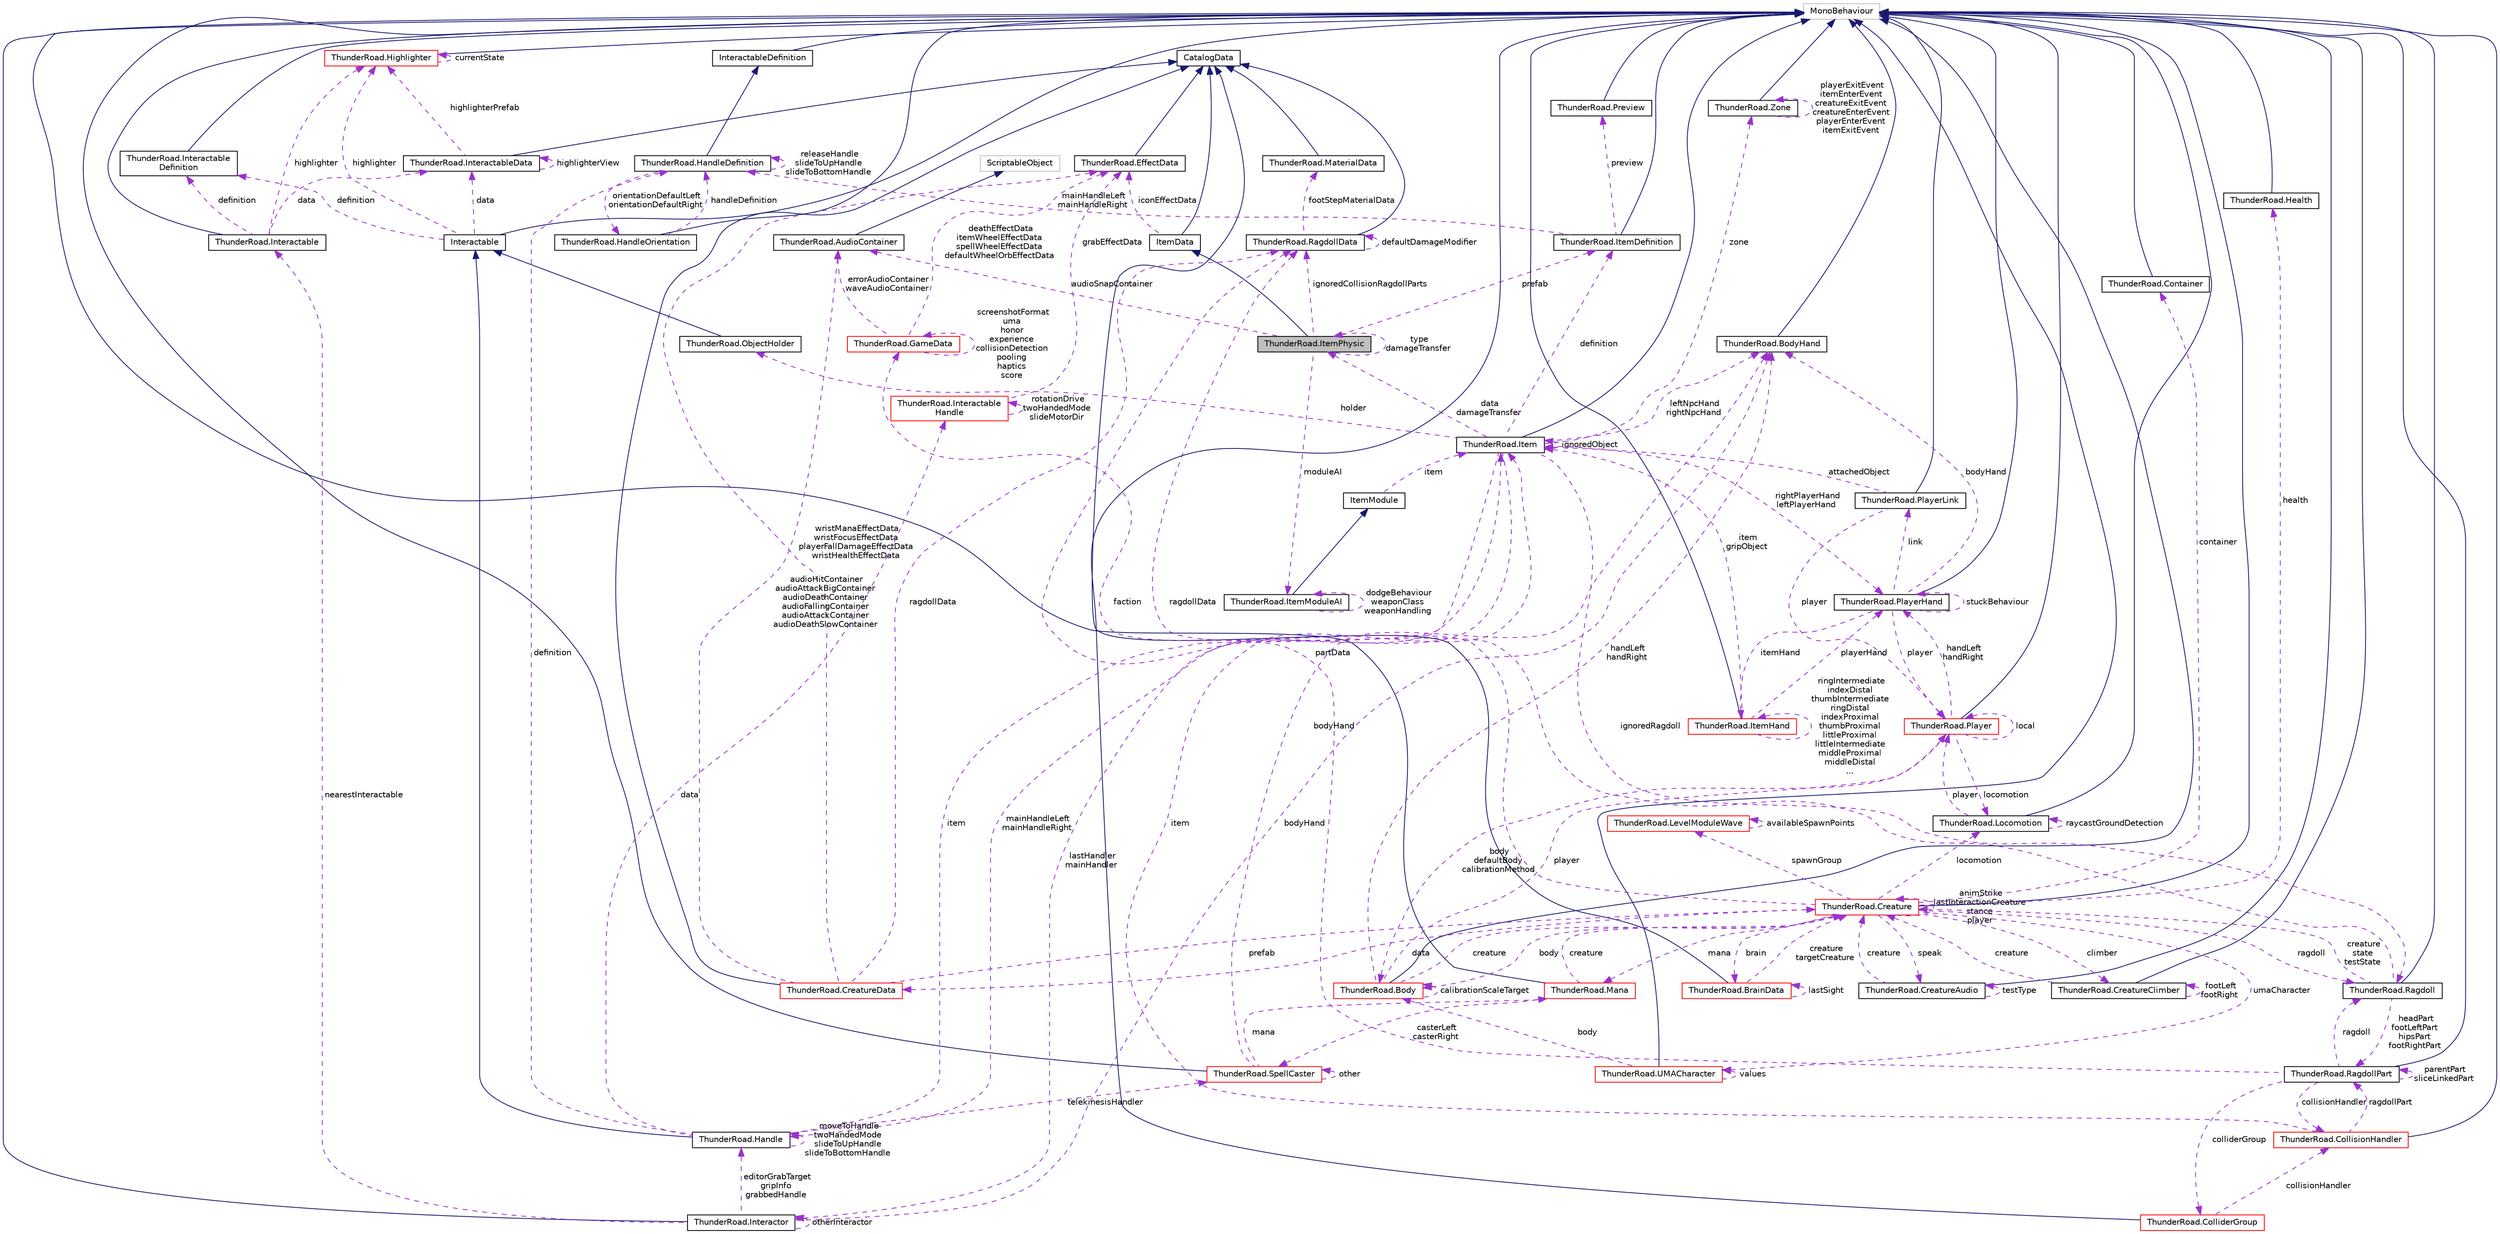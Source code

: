 digraph "ThunderRoad.ItemPhysic"
{
 // LATEX_PDF_SIZE
  edge [fontname="Helvetica",fontsize="10",labelfontname="Helvetica",labelfontsize="10"];
  node [fontname="Helvetica",fontsize="10",shape=record];
  Node1 [label="ThunderRoad.ItemPhysic",height=0.2,width=0.4,color="black", fillcolor="grey75", style="filled", fontcolor="black",tooltip="Class ItemPhysic. Implements the ThunderRoad.ItemData"];
  Node2 -> Node1 [dir="back",color="midnightblue",fontsize="10",style="solid",fontname="Helvetica"];
  Node2 [label="ItemData",height=0.2,width=0.4,color="black", fillcolor="white", style="filled",URL="$class_thunder_road_1_1_item_data.html",tooltip="Class ItemData. Implements the ThunderRoad.CatalogData"];
  Node3 -> Node2 [dir="back",color="midnightblue",fontsize="10",style="solid",fontname="Helvetica"];
  Node3 [label="CatalogData",height=0.2,width=0.4,color="black", fillcolor="white", style="filled",URL="$class_thunder_road_1_1_catalog_data.html",tooltip="Class CatalogData."];
  Node4 -> Node2 [dir="back",color="darkorchid3",fontsize="10",style="dashed",label=" iconEffectData" ,fontname="Helvetica"];
  Node4 [label="ThunderRoad.EffectData",height=0.2,width=0.4,color="black", fillcolor="white", style="filled",URL="$class_thunder_road_1_1_effect_data.html",tooltip="Class EffectData. Implements the ThunderRoad.CatalogData"];
  Node3 -> Node4 [dir="back",color="midnightblue",fontsize="10",style="solid",fontname="Helvetica"];
  Node5 -> Node1 [dir="back",color="darkorchid3",fontsize="10",style="dashed",label=" ignoredCollisionRagdollParts" ,fontname="Helvetica"];
  Node5 [label="ThunderRoad.RagdollData",height=0.2,width=0.4,color="black", fillcolor="white", style="filled",URL="$class_thunder_road_1_1_ragdoll_data.html",tooltip="Class RagdollData. Implements the ThunderRoad.CatalogData"];
  Node3 -> Node5 [dir="back",color="midnightblue",fontsize="10",style="solid",fontname="Helvetica"];
  Node6 -> Node5 [dir="back",color="darkorchid3",fontsize="10",style="dashed",label=" footStepMaterialData" ,fontname="Helvetica"];
  Node6 [label="ThunderRoad.MaterialData",height=0.2,width=0.4,color="black", fillcolor="white", style="filled",URL="$class_thunder_road_1_1_material_data.html",tooltip="Class MaterialData. Implements the ThunderRoad.CatalogData"];
  Node3 -> Node6 [dir="back",color="midnightblue",fontsize="10",style="solid",fontname="Helvetica"];
  Node5 -> Node5 [dir="back",color="darkorchid3",fontsize="10",style="dashed",label=" defaultDamageModifier" ,fontname="Helvetica"];
  Node7 -> Node1 [dir="back",color="darkorchid3",fontsize="10",style="dashed",label=" prefab" ,fontname="Helvetica"];
  Node7 [label="ThunderRoad.ItemDefinition",height=0.2,width=0.4,color="black", fillcolor="white", style="filled",URL="$class_thunder_road_1_1_item_definition.html",tooltip="Class ItemDefinition. Implements the UnityEngine.MonoBehaviour"];
  Node8 -> Node7 [dir="back",color="midnightblue",fontsize="10",style="solid",fontname="Helvetica"];
  Node8 [label="MonoBehaviour",height=0.2,width=0.4,color="grey75", fillcolor="white", style="filled",tooltip=" "];
  Node9 -> Node7 [dir="back",color="darkorchid3",fontsize="10",style="dashed",label=" mainHandleLeft\nmainHandleRight" ,fontname="Helvetica"];
  Node9 [label="ThunderRoad.HandleDefinition",height=0.2,width=0.4,color="black", fillcolor="white", style="filled",URL="$class_thunder_road_1_1_handle_definition.html",tooltip="Class HandleDefinition. Implements the ThunderRoad.InteractableDefinition"];
  Node10 -> Node9 [dir="back",color="midnightblue",fontsize="10",style="solid",fontname="Helvetica"];
  Node10 [label="InteractableDefinition",height=0.2,width=0.4,color="black", fillcolor="white", style="filled",URL="$class_thunder_road_1_1_interactable_definition.html",tooltip="Class InteractableDefinition. Implements the UnityEngine.MonoBehaviour"];
  Node8 -> Node10 [dir="back",color="midnightblue",fontsize="10",style="solid",fontname="Helvetica"];
  Node11 -> Node9 [dir="back",color="darkorchid3",fontsize="10",style="dashed",label=" orientationDefaultLeft\norientationDefaultRight" ,fontname="Helvetica"];
  Node11 [label="ThunderRoad.HandleOrientation",height=0.2,width=0.4,color="black", fillcolor="white", style="filled",URL="$class_thunder_road_1_1_handle_orientation.html",tooltip="Class HandleOrientation. Implements the UnityEngine.MonoBehaviour"];
  Node8 -> Node11 [dir="back",color="midnightblue",fontsize="10",style="solid",fontname="Helvetica"];
  Node9 -> Node11 [dir="back",color="darkorchid3",fontsize="10",style="dashed",label=" handleDefinition" ,fontname="Helvetica"];
  Node9 -> Node9 [dir="back",color="darkorchid3",fontsize="10",style="dashed",label=" releaseHandle\nslideToUpHandle\nslideToBottomHandle" ,fontname="Helvetica"];
  Node12 -> Node7 [dir="back",color="darkorchid3",fontsize="10",style="dashed",label=" preview" ,fontname="Helvetica"];
  Node12 [label="ThunderRoad.Preview",height=0.2,width=0.4,color="black", fillcolor="white", style="filled",URL="$class_thunder_road_1_1_preview.html",tooltip="Class Preview. Implements the UnityEngine.MonoBehaviour"];
  Node8 -> Node12 [dir="back",color="midnightblue",fontsize="10",style="solid",fontname="Helvetica"];
  Node13 -> Node1 [dir="back",color="darkorchid3",fontsize="10",style="dashed",label=" audioSnapContainer" ,fontname="Helvetica"];
  Node13 [label="ThunderRoad.AudioContainer",height=0.2,width=0.4,color="black", fillcolor="white", style="filled",URL="$class_thunder_road_1_1_audio_container.html",tooltip="Class AudioContainer. Implements the UnityEngine.ScriptableObject"];
  Node14 -> Node13 [dir="back",color="midnightblue",fontsize="10",style="solid",fontname="Helvetica"];
  Node14 [label="ScriptableObject",height=0.2,width=0.4,color="grey75", fillcolor="white", style="filled",tooltip=" "];
  Node1 -> Node1 [dir="back",color="darkorchid3",fontsize="10",style="dashed",label=" type\ndamageTransfer" ,fontname="Helvetica"];
  Node15 -> Node1 [dir="back",color="darkorchid3",fontsize="10",style="dashed",label=" moduleAI" ,fontname="Helvetica"];
  Node15 [label="ThunderRoad.ItemModuleAI",height=0.2,width=0.4,color="black", fillcolor="white", style="filled",URL="$class_thunder_road_1_1_item_module_a_i.html",tooltip="Class ItemModuleAI. Implements the ThunderRoad.ItemModule"];
  Node16 -> Node15 [dir="back",color="midnightblue",fontsize="10",style="solid",fontname="Helvetica"];
  Node16 [label="ItemModule",height=0.2,width=0.4,color="black", fillcolor="white", style="filled",URL="$class_thunder_road_1_1_item_module.html",tooltip="Class ItemModule."];
  Node17 -> Node16 [dir="back",color="darkorchid3",fontsize="10",style="dashed",label=" item" ,fontname="Helvetica"];
  Node17 [label="ThunderRoad.Item",height=0.2,width=0.4,color="black", fillcolor="white", style="filled",URL="$class_thunder_road_1_1_item.html",tooltip="Class Item. Implements the UnityEngine.MonoBehaviour"];
  Node8 -> Node17 [dir="back",color="midnightblue",fontsize="10",style="solid",fontname="Helvetica"];
  Node18 -> Node17 [dir="back",color="darkorchid3",fontsize="10",style="dashed",label=" lastHandler\nmainHandler" ,fontname="Helvetica"];
  Node18 [label="ThunderRoad.Interactor",height=0.2,width=0.4,color="black", fillcolor="white", style="filled",URL="$class_thunder_road_1_1_interactor.html",tooltip="Class Interactor. Implements the UnityEngine.MonoBehaviour"];
  Node8 -> Node18 [dir="back",color="midnightblue",fontsize="10",style="solid",fontname="Helvetica"];
  Node18 -> Node18 [dir="back",color="darkorchid3",fontsize="10",style="dashed",label=" otherInteractor" ,fontname="Helvetica"];
  Node19 -> Node18 [dir="back",color="darkorchid3",fontsize="10",style="dashed",label=" editorGrabTarget\ngripInfo\ngrabbedHandle" ,fontname="Helvetica"];
  Node19 [label="ThunderRoad.Handle",height=0.2,width=0.4,color="black", fillcolor="white", style="filled",URL="$class_thunder_road_1_1_handle.html",tooltip="Class Handle. Implements the ThunderRoad.Interactable"];
  Node20 -> Node19 [dir="back",color="midnightblue",fontsize="10",style="solid",fontname="Helvetica"];
  Node20 [label="Interactable",height=0.2,width=0.4,color="black", fillcolor="white", style="filled",URL="$class_thunder_road_1_1_interactable.html",tooltip="Class Interactable. Implements the UnityEngine.MonoBehaviour"];
  Node8 -> Node20 [dir="back",color="midnightblue",fontsize="10",style="solid",fontname="Helvetica"];
  Node21 -> Node20 [dir="back",color="darkorchid3",fontsize="10",style="dashed",label=" highlighter" ,fontname="Helvetica"];
  Node21 [label="ThunderRoad.Highlighter",height=0.2,width=0.4,color="red", fillcolor="white", style="filled",URL="$class_thunder_road_1_1_highlighter.html",tooltip="Class Highlighter. Implements the UnityEngine.MonoBehaviour"];
  Node8 -> Node21 [dir="back",color="midnightblue",fontsize="10",style="solid",fontname="Helvetica"];
  Node21 -> Node21 [dir="back",color="darkorchid3",fontsize="10",style="dashed",label=" currentState" ,fontname="Helvetica"];
  Node24 -> Node20 [dir="back",color="darkorchid3",fontsize="10",style="dashed",label=" data" ,fontname="Helvetica"];
  Node24 [label="ThunderRoad.InteractableData",height=0.2,width=0.4,color="black", fillcolor="white", style="filled",URL="$class_thunder_road_1_1_interactable_data.html",tooltip="Class InteractableData. Implements the ThunderRoad.CatalogData"];
  Node3 -> Node24 [dir="back",color="midnightblue",fontsize="10",style="solid",fontname="Helvetica"];
  Node21 -> Node24 [dir="back",color="darkorchid3",fontsize="10",style="dashed",label=" highlighterPrefab" ,fontname="Helvetica"];
  Node24 -> Node24 [dir="back",color="darkorchid3",fontsize="10",style="dashed",label=" highlighterView" ,fontname="Helvetica"];
  Node25 -> Node20 [dir="back",color="darkorchid3",fontsize="10",style="dashed",label=" definition" ,fontname="Helvetica"];
  Node25 [label="ThunderRoad.Interactable\lDefinition",height=0.2,width=0.4,color="black", fillcolor="white", style="filled",URL="$class_thunder_road_1_1_interactable_definition.html",tooltip="Class InteractableDefinition. Implements the UnityEngine.MonoBehaviour"];
  Node8 -> Node25 [dir="back",color="midnightblue",fontsize="10",style="solid",fontname="Helvetica"];
  Node9 -> Node19 [dir="back",color="darkorchid3",fontsize="10",style="dashed",label=" definition" ,fontname="Helvetica"];
  Node26 -> Node19 [dir="back",color="darkorchid3",fontsize="10",style="dashed",label=" data" ,fontname="Helvetica"];
  Node26 [label="ThunderRoad.Interactable\lHandle",height=0.2,width=0.4,color="red", fillcolor="white", style="filled",URL="$class_thunder_road_1_1_interactable_handle.html",tooltip="Class InteractableHandle. Implements the ThunderRoad.InteractableData"];
  Node4 -> Node26 [dir="back",color="darkorchid3",fontsize="10",style="dashed",label=" grabEffectData" ,fontname="Helvetica"];
  Node26 -> Node26 [dir="back",color="darkorchid3",fontsize="10",style="dashed",label=" rotationDrive\ntwoHandedMode\nslideMotorDir" ,fontname="Helvetica"];
  Node29 -> Node19 [dir="back",color="darkorchid3",fontsize="10",style="dashed",label=" telekinesisHandler" ,fontname="Helvetica"];
  Node29 [label="ThunderRoad.SpellCaster",height=0.2,width=0.4,color="red", fillcolor="white", style="filled",URL="$class_thunder_road_1_1_spell_caster.html",tooltip="Class SpellCaster. Implements the UnityEngine.MonoBehaviour"];
  Node8 -> Node29 [dir="back",color="midnightblue",fontsize="10",style="solid",fontname="Helvetica"];
  Node29 -> Node29 [dir="back",color="darkorchid3",fontsize="10",style="dashed",label=" other" ,fontname="Helvetica"];
  Node34 -> Node29 [dir="back",color="darkorchid3",fontsize="10",style="dashed",label=" mana" ,fontname="Helvetica"];
  Node34 [label="ThunderRoad.Mana",height=0.2,width=0.4,color="red", fillcolor="white", style="filled",URL="$class_thunder_road_1_1_mana.html",tooltip="Class Mana. Implements the UnityEngine.MonoBehaviour"];
  Node8 -> Node34 [dir="back",color="midnightblue",fontsize="10",style="solid",fontname="Helvetica"];
  Node29 -> Node34 [dir="back",color="darkorchid3",fontsize="10",style="dashed",label=" casterLeft\ncasterRight" ,fontname="Helvetica"];
  Node36 -> Node34 [dir="back",color="darkorchid3",fontsize="10",style="dashed",label=" creature" ,fontname="Helvetica"];
  Node36 [label="ThunderRoad.Creature",height=0.2,width=0.4,color="red", fillcolor="white", style="filled",URL="$class_thunder_road_1_1_creature.html",tooltip="Class Creature. Implements the UnityEngine.MonoBehaviour"];
  Node8 -> Node36 [dir="back",color="midnightblue",fontsize="10",style="solid",fontname="Helvetica"];
  Node37 -> Node36 [dir="back",color="darkorchid3",fontsize="10",style="dashed",label=" climber" ,fontname="Helvetica"];
  Node37 [label="ThunderRoad.CreatureClimber",height=0.2,width=0.4,color="black", fillcolor="white", style="filled",URL="$class_thunder_road_1_1_creature_climber.html",tooltip="Class CreatureClimber. Implements the UnityEngine.MonoBehaviour"];
  Node8 -> Node37 [dir="back",color="midnightblue",fontsize="10",style="solid",fontname="Helvetica"];
  Node37 -> Node37 [dir="back",color="darkorchid3",fontsize="10",style="dashed",label=" footLeft\nfootRight" ,fontname="Helvetica"];
  Node36 -> Node37 [dir="back",color="darkorchid3",fontsize="10",style="dashed",label=" creature" ,fontname="Helvetica"];
  Node38 -> Node36 [dir="back",color="darkorchid3",fontsize="10",style="dashed",label=" health" ,fontname="Helvetica"];
  Node38 [label="ThunderRoad.Health",height=0.2,width=0.4,color="black", fillcolor="white", style="filled",URL="$class_thunder_road_1_1_health.html",tooltip="Class Health. Implements the UnityEngine.MonoBehaviour"];
  Node8 -> Node38 [dir="back",color="midnightblue",fontsize="10",style="solid",fontname="Helvetica"];
  Node39 -> Node36 [dir="back",color="darkorchid3",fontsize="10",style="dashed",label=" faction" ,fontname="Helvetica"];
  Node39 [label="ThunderRoad.GameData",height=0.2,width=0.4,color="red", fillcolor="white", style="filled",URL="$class_thunder_road_1_1_game_data.html",tooltip="Class GameData."];
  Node39 -> Node39 [dir="back",color="darkorchid3",fontsize="10",style="dashed",label=" screenshotFormat\numa\nhonor\nexperience\ncollisionDetection\npooling\nhaptics\nscore" ,fontname="Helvetica"];
  Node4 -> Node39 [dir="back",color="darkorchid3",fontsize="10",style="dashed",label=" deathEffectData\nitemWheelEffectData\nspellWheelEffectData\ndefaultWheelOrbEffectData" ,fontname="Helvetica"];
  Node13 -> Node39 [dir="back",color="darkorchid3",fontsize="10",style="dashed",label=" errorAudioContainer\nwaveAudioContainer" ,fontname="Helvetica"];
  Node40 -> Node36 [dir="back",color="darkorchid3",fontsize="10",style="dashed",label=" spawnGroup" ,fontname="Helvetica"];
  Node40 [label="ThunderRoad.LevelModuleWave",height=0.2,width=0.4,color="red", fillcolor="white", style="filled",URL="$class_thunder_road_1_1_level_module_wave.html",tooltip="Class LevelModuleWave. Implements the ThunderRoad.LevelModule"];
  Node40 -> Node40 [dir="back",color="darkorchid3",fontsize="10",style="dashed",label=" availableSpawnPoints" ,fontname="Helvetica"];
  Node43 -> Node36 [dir="back",color="darkorchid3",fontsize="10",style="dashed",label=" data" ,fontname="Helvetica"];
  Node43 [label="ThunderRoad.CreatureData",height=0.2,width=0.4,color="red", fillcolor="white", style="filled",URL="$class_thunder_road_1_1_creature_data.html",tooltip="Class CreatureData. Implements the ThunderRoad.CatalogData"];
  Node3 -> Node43 [dir="back",color="midnightblue",fontsize="10",style="solid",fontname="Helvetica"];
  Node5 -> Node43 [dir="back",color="darkorchid3",fontsize="10",style="dashed",label=" ragdollData" ,fontname="Helvetica"];
  Node4 -> Node43 [dir="back",color="darkorchid3",fontsize="10",style="dashed",label=" wristManaEffectData\nwristFocusEffectData\nplayerFallDamageEffectData\nwristHealthEffectData" ,fontname="Helvetica"];
  Node13 -> Node43 [dir="back",color="darkorchid3",fontsize="10",style="dashed",label=" audioHitContainer\naudioAttackBigContainer\naudioDeathContainer\naudioFallingContainer\naudioAttackContainer\naudioDeathSlowContainer" ,fontname="Helvetica"];
  Node36 -> Node43 [dir="back",color="darkorchid3",fontsize="10",style="dashed",label=" prefab" ,fontname="Helvetica"];
  Node46 -> Node36 [dir="back",color="darkorchid3",fontsize="10",style="dashed",label=" locomotion" ,fontname="Helvetica"];
  Node46 [label="ThunderRoad.Locomotion",height=0.2,width=0.4,color="black", fillcolor="white", style="filled",URL="$class_thunder_road_1_1_locomotion.html",tooltip="Class Locomotion. Implements the UnityEngine.MonoBehaviour"];
  Node8 -> Node46 [dir="back",color="midnightblue",fontsize="10",style="solid",fontname="Helvetica"];
  Node47 -> Node46 [dir="back",color="darkorchid3",fontsize="10",style="dashed",label=" player" ,fontname="Helvetica"];
  Node47 [label="ThunderRoad.Player",height=0.2,width=0.4,color="red", fillcolor="white", style="filled",URL="$class_thunder_road_1_1_player.html",tooltip="Class Player. Implements the UnityEngine.MonoBehaviour"];
  Node8 -> Node47 [dir="back",color="midnightblue",fontsize="10",style="solid",fontname="Helvetica"];
  Node47 -> Node47 [dir="back",color="darkorchid3",fontsize="10",style="dashed",label=" local" ,fontname="Helvetica"];
  Node46 -> Node47 [dir="back",color="darkorchid3",fontsize="10",style="dashed",label=" locomotion" ,fontname="Helvetica"];
  Node51 -> Node47 [dir="back",color="darkorchid3",fontsize="10",style="dashed",label=" body\ndefaultBody\ncalibrationMethod" ,fontname="Helvetica"];
  Node51 [label="ThunderRoad.Body",height=0.2,width=0.4,color="red", fillcolor="white", style="filled",URL="$class_thunder_road_1_1_body.html",tooltip="Class Body. Implements the UnityEngine.MonoBehaviour"];
  Node8 -> Node51 [dir="back",color="midnightblue",fontsize="10",style="solid",fontname="Helvetica"];
  Node47 -> Node51 [dir="back",color="darkorchid3",fontsize="10",style="dashed",label=" player" ,fontname="Helvetica"];
  Node51 -> Node51 [dir="back",color="darkorchid3",fontsize="10",style="dashed",label=" calibrationScaleTarget" ,fontname="Helvetica"];
  Node36 -> Node51 [dir="back",color="darkorchid3",fontsize="10",style="dashed",label=" creature" ,fontname="Helvetica"];
  Node53 -> Node51 [dir="back",color="darkorchid3",fontsize="10",style="dashed",label=" handLeft\nhandRight" ,fontname="Helvetica"];
  Node53 [label="ThunderRoad.BodyHand",height=0.2,width=0.4,color="black", fillcolor="white", style="filled",URL="$class_thunder_road_1_1_body_hand.html",tooltip="Class BodyHand. Implements the UnityEngine.MonoBehaviour"];
  Node8 -> Node53 [dir="back",color="midnightblue",fontsize="10",style="solid",fontname="Helvetica"];
  Node56 -> Node47 [dir="back",color="darkorchid3",fontsize="10",style="dashed",label=" handLeft\nhandRight" ,fontname="Helvetica"];
  Node56 [label="ThunderRoad.PlayerHand",height=0.2,width=0.4,color="black", fillcolor="white", style="filled",URL="$class_thunder_road_1_1_player_hand.html",tooltip="Class PlayerHand. Implements the UnityEngine.MonoBehaviour"];
  Node8 -> Node56 [dir="back",color="midnightblue",fontsize="10",style="solid",fontname="Helvetica"];
  Node47 -> Node56 [dir="back",color="darkorchid3",fontsize="10",style="dashed",label=" player" ,fontname="Helvetica"];
  Node57 -> Node56 [dir="back",color="darkorchid3",fontsize="10",style="dashed",label=" link" ,fontname="Helvetica"];
  Node57 [label="ThunderRoad.PlayerLink",height=0.2,width=0.4,color="black", fillcolor="white", style="filled",URL="$class_thunder_road_1_1_player_link.html",tooltip="Class PlayerLink. Implements the UnityEngine.MonoBehaviour"];
  Node8 -> Node57 [dir="back",color="midnightblue",fontsize="10",style="solid",fontname="Helvetica"];
  Node47 -> Node57 [dir="back",color="darkorchid3",fontsize="10",style="dashed",label=" player" ,fontname="Helvetica"];
  Node17 -> Node57 [dir="back",color="darkorchid3",fontsize="10",style="dashed",label=" attachedObject" ,fontname="Helvetica"];
  Node58 -> Node56 [dir="back",color="darkorchid3",fontsize="10",style="dashed",label=" itemHand" ,fontname="Helvetica"];
  Node58 [label="ThunderRoad.ItemHand",height=0.2,width=0.4,color="red", fillcolor="white", style="filled",URL="$class_thunder_road_1_1_item_hand.html",tooltip="Class ItemHand. Implements the UnityEngine.MonoBehaviour"];
  Node8 -> Node58 [dir="back",color="midnightblue",fontsize="10",style="solid",fontname="Helvetica"];
  Node58 -> Node58 [dir="back",color="darkorchid3",fontsize="10",style="dashed",label=" ringIntermediate\nindexDistal\nthumbIntermediate\nringDistal\nindexProximal\nthumbProximal\nlittleProximal\nlittleIntermediate\nmiddleProximal\nmiddleDistal\n..." ,fontname="Helvetica"];
  Node17 -> Node58 [dir="back",color="darkorchid3",fontsize="10",style="dashed",label=" item\ngripObject" ,fontname="Helvetica"];
  Node56 -> Node58 [dir="back",color="darkorchid3",fontsize="10",style="dashed",label=" playerHand" ,fontname="Helvetica"];
  Node53 -> Node56 [dir="back",color="darkorchid3",fontsize="10",style="dashed",label=" bodyHand" ,fontname="Helvetica"];
  Node56 -> Node56 [dir="back",color="darkorchid3",fontsize="10",style="dashed",label=" stuckBehaviour" ,fontname="Helvetica"];
  Node46 -> Node46 [dir="back",color="darkorchid3",fontsize="10",style="dashed",label=" raycastGroundDetection" ,fontname="Helvetica"];
  Node62 -> Node36 [dir="back",color="darkorchid3",fontsize="10",style="dashed",label=" ragdoll" ,fontname="Helvetica"];
  Node62 [label="ThunderRoad.Ragdoll",height=0.2,width=0.4,color="black", fillcolor="white", style="filled",URL="$class_thunder_road_1_1_ragdoll.html",tooltip="Class Ragdoll. Implements the UnityEngine.MonoBehaviour"];
  Node8 -> Node62 [dir="back",color="midnightblue",fontsize="10",style="solid",fontname="Helvetica"];
  Node5 -> Node62 [dir="back",color="darkorchid3",fontsize="10",style="dashed",label=" ragdollData" ,fontname="Helvetica"];
  Node63 -> Node62 [dir="back",color="darkorchid3",fontsize="10",style="dashed",label=" headPart\nfootLeftPart\nhipsPart\nfootRightPart" ,fontname="Helvetica"];
  Node63 [label="ThunderRoad.RagdollPart",height=0.2,width=0.4,color="black", fillcolor="white", style="filled",URL="$class_thunder_road_1_1_ragdoll_part.html",tooltip="Class RagdollPart. Implements the UnityEngine.MonoBehaviour"];
  Node8 -> Node63 [dir="back",color="midnightblue",fontsize="10",style="solid",fontname="Helvetica"];
  Node64 -> Node63 [dir="back",color="darkorchid3",fontsize="10",style="dashed",label=" collisionHandler" ,fontname="Helvetica"];
  Node64 [label="ThunderRoad.CollisionHandler",height=0.2,width=0.4,color="red", fillcolor="white", style="filled",URL="$class_thunder_road_1_1_collision_handler.html",tooltip="Class CollisionHandler. Implements the UnityEngine.MonoBehaviour"];
  Node8 -> Node64 [dir="back",color="midnightblue",fontsize="10",style="solid",fontname="Helvetica"];
  Node63 -> Node64 [dir="back",color="darkorchid3",fontsize="10",style="dashed",label=" ragdollPart" ,fontname="Helvetica"];
  Node17 -> Node64 [dir="back",color="darkorchid3",fontsize="10",style="dashed",label=" item" ,fontname="Helvetica"];
  Node5 -> Node63 [dir="back",color="darkorchid3",fontsize="10",style="dashed",label=" partData" ,fontname="Helvetica"];
  Node63 -> Node63 [dir="back",color="darkorchid3",fontsize="10",style="dashed",label=" parentPart\nsliceLinkedPart" ,fontname="Helvetica"];
  Node62 -> Node63 [dir="back",color="darkorchid3",fontsize="10",style="dashed",label=" ragdoll" ,fontname="Helvetica"];
  Node66 -> Node63 [dir="back",color="darkorchid3",fontsize="10",style="dashed",label=" colliderGroup" ,fontname="Helvetica"];
  Node66 [label="ThunderRoad.ColliderGroup",height=0.2,width=0.4,color="red", fillcolor="white", style="filled",URL="$class_thunder_road_1_1_collider_group.html",tooltip="Class ColliderGroup. Implements the UnityEngine.MonoBehaviour"];
  Node8 -> Node66 [dir="back",color="midnightblue",fontsize="10",style="solid",fontname="Helvetica"];
  Node64 -> Node66 [dir="back",color="darkorchid3",fontsize="10",style="dashed",label=" collisionHandler" ,fontname="Helvetica"];
  Node36 -> Node62 [dir="back",color="darkorchid3",fontsize="10",style="dashed",label=" creature\nstate\ntestState" ,fontname="Helvetica"];
  Node51 -> Node36 [dir="back",color="darkorchid3",fontsize="10",style="dashed",label=" body" ,fontname="Helvetica"];
  Node77 -> Node36 [dir="back",color="darkorchid3",fontsize="10",style="dashed",label=" speak" ,fontname="Helvetica"];
  Node77 [label="ThunderRoad.CreatureAudio",height=0.2,width=0.4,color="black", fillcolor="white", style="filled",URL="$class_thunder_road_1_1_creature_audio.html",tooltip="Class CreatureAudio. Implements the UnityEngine.MonoBehaviour"];
  Node8 -> Node77 [dir="back",color="midnightblue",fontsize="10",style="solid",fontname="Helvetica"];
  Node77 -> Node77 [dir="back",color="darkorchid3",fontsize="10",style="dashed",label=" testType" ,fontname="Helvetica"];
  Node36 -> Node77 [dir="back",color="darkorchid3",fontsize="10",style="dashed",label=" creature" ,fontname="Helvetica"];
  Node36 -> Node36 [dir="back",color="darkorchid3",fontsize="10",style="dashed",label=" animStrike\nlastInteractionCreature\nstance\nplayer" ,fontname="Helvetica"];
  Node34 -> Node36 [dir="back",color="darkorchid3",fontsize="10",style="dashed",label=" mana" ,fontname="Helvetica"];
  Node78 -> Node36 [dir="back",color="darkorchid3",fontsize="10",style="dashed",label=" umaCharacter" ,fontname="Helvetica"];
  Node78 [label="ThunderRoad.UMACharacter",height=0.2,width=0.4,color="red", fillcolor="white", style="filled",URL="$class_thunder_road_1_1_u_m_a_character.html",tooltip="Class UMACharacter. Implements the UnityEngine.MonoBehaviour"];
  Node8 -> Node78 [dir="back",color="midnightblue",fontsize="10",style="solid",fontname="Helvetica"];
  Node51 -> Node78 [dir="back",color="darkorchid3",fontsize="10",style="dashed",label=" body" ,fontname="Helvetica"];
  Node78 -> Node78 [dir="back",color="darkorchid3",fontsize="10",style="dashed",label=" values" ,fontname="Helvetica"];
  Node79 -> Node36 [dir="back",color="darkorchid3",fontsize="10",style="dashed",label=" container" ,fontname="Helvetica"];
  Node79 [label="ThunderRoad.Container",height=0.2,width=0.4,color="black", fillcolor="white", style="filled",URL="$class_thunder_road_1_1_container.html",tooltip="Class Container. Implements the UnityEngine.MonoBehaviour"];
  Node8 -> Node79 [dir="back",color="midnightblue",fontsize="10",style="solid",fontname="Helvetica"];
  Node80 -> Node36 [dir="back",color="darkorchid3",fontsize="10",style="dashed",label=" brain" ,fontname="Helvetica"];
  Node80 [label="ThunderRoad.BrainData",height=0.2,width=0.4,color="red", fillcolor="white", style="filled",URL="$class_thunder_road_1_1_brain_data.html",tooltip="Class BrainData. Implements the ThunderRoad.CatalogData"];
  Node3 -> Node80 [dir="back",color="midnightblue",fontsize="10",style="solid",fontname="Helvetica"];
  Node36 -> Node80 [dir="back",color="darkorchid3",fontsize="10",style="dashed",label=" creature\ntargetCreature" ,fontname="Helvetica"];
  Node80 -> Node80 [dir="back",color="darkorchid3",fontsize="10",style="dashed",label=" lastSight" ,fontname="Helvetica"];
  Node53 -> Node29 [dir="back",color="darkorchid3",fontsize="10",style="dashed",label=" bodyHand" ,fontname="Helvetica"];
  Node19 -> Node19 [dir="back",color="darkorchid3",fontsize="10",style="dashed",label=" moveToHandle\ntwoHandedMode\nslideToUpHandle\nslideToBottomHandle" ,fontname="Helvetica"];
  Node17 -> Node19 [dir="back",color="darkorchid3",fontsize="10",style="dashed",label=" item" ,fontname="Helvetica"];
  Node90 -> Node18 [dir="back",color="darkorchid3",fontsize="10",style="dashed",label=" nearestInteractable" ,fontname="Helvetica"];
  Node90 [label="ThunderRoad.Interactable",height=0.2,width=0.4,color="black", fillcolor="white", style="filled",URL="$class_thunder_road_1_1_interactable.html",tooltip="Class Interactable. Implements the UnityEngine.MonoBehaviour"];
  Node8 -> Node90 [dir="back",color="midnightblue",fontsize="10",style="solid",fontname="Helvetica"];
  Node21 -> Node90 [dir="back",color="darkorchid3",fontsize="10",style="dashed",label=" highlighter" ,fontname="Helvetica"];
  Node24 -> Node90 [dir="back",color="darkorchid3",fontsize="10",style="dashed",label=" data" ,fontname="Helvetica"];
  Node25 -> Node90 [dir="back",color="darkorchid3",fontsize="10",style="dashed",label=" definition" ,fontname="Helvetica"];
  Node53 -> Node18 [dir="back",color="darkorchid3",fontsize="10",style="dashed",label=" bodyHand" ,fontname="Helvetica"];
  Node7 -> Node17 [dir="back",color="darkorchid3",fontsize="10",style="dashed",label=" definition" ,fontname="Helvetica"];
  Node62 -> Node17 [dir="back",color="darkorchid3",fontsize="10",style="dashed",label=" ignoredRagdoll" ,fontname="Helvetica"];
  Node1 -> Node17 [dir="back",color="darkorchid3",fontsize="10",style="dashed",label=" data\ndamageTransfer" ,fontname="Helvetica"];
  Node91 -> Node17 [dir="back",color="darkorchid3",fontsize="10",style="dashed",label=" holder" ,fontname="Helvetica"];
  Node91 [label="ThunderRoad.ObjectHolder",height=0.2,width=0.4,color="black", fillcolor="white", style="filled",URL="$class_thunder_road_1_1_object_holder.html",tooltip="Class ObjectHolder. Implements the ThunderRoad.Interactable"];
  Node20 -> Node91 [dir="back",color="midnightblue",fontsize="10",style="solid",fontname="Helvetica"];
  Node19 -> Node17 [dir="back",color="darkorchid3",fontsize="10",style="dashed",label=" mainHandleLeft\nmainHandleRight" ,fontname="Helvetica"];
  Node17 -> Node17 [dir="back",color="darkorchid3",fontsize="10",style="dashed",label=" ignoredObject" ,fontname="Helvetica"];
  Node92 -> Node17 [dir="back",color="darkorchid3",fontsize="10",style="dashed",label=" zone" ,fontname="Helvetica"];
  Node92 [label="ThunderRoad.Zone",height=0.2,width=0.4,color="black", fillcolor="white", style="filled",URL="$class_thunder_road_1_1_zone.html",tooltip="Class Zone. Implements the UnityEngine.MonoBehaviour"];
  Node8 -> Node92 [dir="back",color="midnightblue",fontsize="10",style="solid",fontname="Helvetica"];
  Node92 -> Node92 [dir="back",color="darkorchid3",fontsize="10",style="dashed",label=" playerExitEvent\nitemEnterEvent\ncreatureExitEvent\ncreatureEnterEvent\nplayerEnterEvent\nitemExitEvent" ,fontname="Helvetica"];
  Node53 -> Node17 [dir="back",color="darkorchid3",fontsize="10",style="dashed",label=" leftNpcHand\nrightNpcHand" ,fontname="Helvetica"];
  Node56 -> Node17 [dir="back",color="darkorchid3",fontsize="10",style="dashed",label=" rightPlayerHand\nleftPlayerHand" ,fontname="Helvetica"];
  Node15 -> Node15 [dir="back",color="darkorchid3",fontsize="10",style="dashed",label=" dodgeBehaviour\nweaponClass\nweaponHandling" ,fontname="Helvetica"];
}
